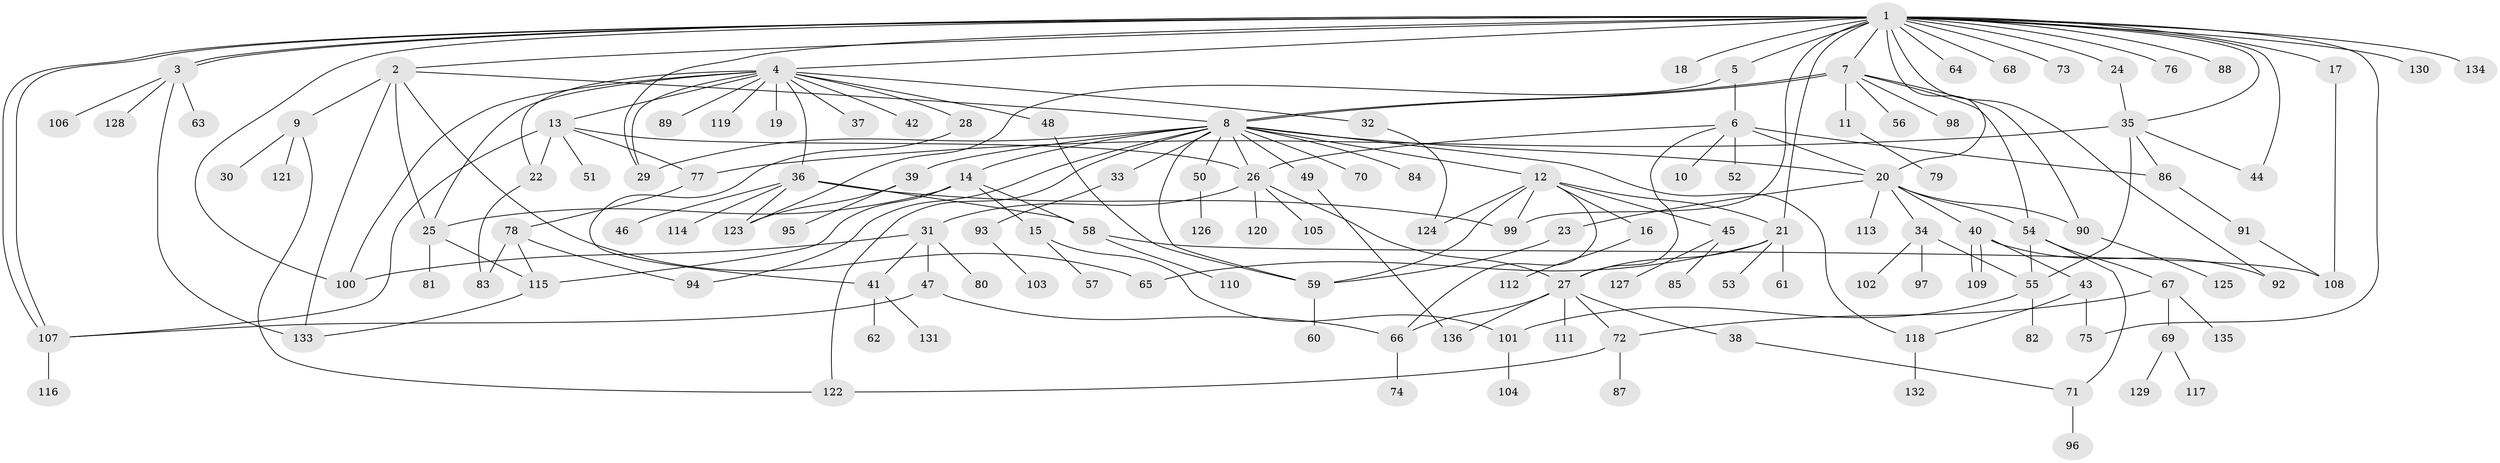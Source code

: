 // Generated by graph-tools (version 1.1) at 2025/49/03/09/25 03:49:54]
// undirected, 136 vertices, 194 edges
graph export_dot {
graph [start="1"]
  node [color=gray90,style=filled];
  1;
  2;
  3;
  4;
  5;
  6;
  7;
  8;
  9;
  10;
  11;
  12;
  13;
  14;
  15;
  16;
  17;
  18;
  19;
  20;
  21;
  22;
  23;
  24;
  25;
  26;
  27;
  28;
  29;
  30;
  31;
  32;
  33;
  34;
  35;
  36;
  37;
  38;
  39;
  40;
  41;
  42;
  43;
  44;
  45;
  46;
  47;
  48;
  49;
  50;
  51;
  52;
  53;
  54;
  55;
  56;
  57;
  58;
  59;
  60;
  61;
  62;
  63;
  64;
  65;
  66;
  67;
  68;
  69;
  70;
  71;
  72;
  73;
  74;
  75;
  76;
  77;
  78;
  79;
  80;
  81;
  82;
  83;
  84;
  85;
  86;
  87;
  88;
  89;
  90;
  91;
  92;
  93;
  94;
  95;
  96;
  97;
  98;
  99;
  100;
  101;
  102;
  103;
  104;
  105;
  106;
  107;
  108;
  109;
  110;
  111;
  112;
  113;
  114;
  115;
  116;
  117;
  118;
  119;
  120;
  121;
  122;
  123;
  124;
  125;
  126;
  127;
  128;
  129;
  130;
  131;
  132;
  133;
  134;
  135;
  136;
  1 -- 2;
  1 -- 3;
  1 -- 3;
  1 -- 4;
  1 -- 5;
  1 -- 7;
  1 -- 17;
  1 -- 18;
  1 -- 20;
  1 -- 21;
  1 -- 24;
  1 -- 29;
  1 -- 35;
  1 -- 44;
  1 -- 64;
  1 -- 68;
  1 -- 73;
  1 -- 75;
  1 -- 76;
  1 -- 88;
  1 -- 92;
  1 -- 99;
  1 -- 100;
  1 -- 107;
  1 -- 107;
  1 -- 130;
  1 -- 134;
  2 -- 8;
  2 -- 9;
  2 -- 25;
  2 -- 65;
  2 -- 133;
  3 -- 63;
  3 -- 106;
  3 -- 128;
  3 -- 133;
  4 -- 13;
  4 -- 19;
  4 -- 22;
  4 -- 25;
  4 -- 28;
  4 -- 29;
  4 -- 32;
  4 -- 36;
  4 -- 37;
  4 -- 42;
  4 -- 48;
  4 -- 89;
  4 -- 100;
  4 -- 119;
  5 -- 6;
  5 -- 123;
  6 -- 10;
  6 -- 20;
  6 -- 26;
  6 -- 27;
  6 -- 52;
  6 -- 86;
  7 -- 8;
  7 -- 8;
  7 -- 11;
  7 -- 54;
  7 -- 56;
  7 -- 90;
  7 -- 98;
  8 -- 12;
  8 -- 14;
  8 -- 20;
  8 -- 26;
  8 -- 29;
  8 -- 33;
  8 -- 39;
  8 -- 49;
  8 -- 50;
  8 -- 59;
  8 -- 70;
  8 -- 84;
  8 -- 94;
  8 -- 118;
  8 -- 122;
  9 -- 30;
  9 -- 121;
  9 -- 122;
  11 -- 79;
  12 -- 16;
  12 -- 21;
  12 -- 45;
  12 -- 59;
  12 -- 66;
  12 -- 99;
  12 -- 124;
  13 -- 22;
  13 -- 26;
  13 -- 51;
  13 -- 77;
  13 -- 107;
  14 -- 15;
  14 -- 25;
  14 -- 58;
  14 -- 115;
  15 -- 57;
  15 -- 101;
  16 -- 112;
  17 -- 108;
  20 -- 23;
  20 -- 34;
  20 -- 40;
  20 -- 54;
  20 -- 90;
  20 -- 113;
  21 -- 27;
  21 -- 53;
  21 -- 61;
  21 -- 65;
  22 -- 83;
  23 -- 59;
  24 -- 35;
  25 -- 81;
  25 -- 115;
  26 -- 27;
  26 -- 31;
  26 -- 105;
  26 -- 120;
  27 -- 38;
  27 -- 66;
  27 -- 72;
  27 -- 111;
  27 -- 136;
  28 -- 41;
  31 -- 41;
  31 -- 47;
  31 -- 80;
  31 -- 100;
  32 -- 124;
  33 -- 93;
  34 -- 55;
  34 -- 97;
  34 -- 102;
  35 -- 44;
  35 -- 55;
  35 -- 77;
  35 -- 86;
  36 -- 46;
  36 -- 58;
  36 -- 99;
  36 -- 114;
  36 -- 123;
  38 -- 71;
  39 -- 95;
  39 -- 123;
  40 -- 43;
  40 -- 92;
  40 -- 109;
  40 -- 109;
  41 -- 62;
  41 -- 131;
  43 -- 75;
  43 -- 118;
  45 -- 85;
  45 -- 127;
  47 -- 66;
  47 -- 107;
  48 -- 59;
  49 -- 136;
  50 -- 126;
  54 -- 55;
  54 -- 67;
  54 -- 71;
  55 -- 82;
  55 -- 101;
  58 -- 108;
  58 -- 110;
  59 -- 60;
  66 -- 74;
  67 -- 69;
  67 -- 72;
  67 -- 135;
  69 -- 117;
  69 -- 129;
  71 -- 96;
  72 -- 87;
  72 -- 122;
  77 -- 78;
  78 -- 83;
  78 -- 94;
  78 -- 115;
  86 -- 91;
  90 -- 125;
  91 -- 108;
  93 -- 103;
  101 -- 104;
  107 -- 116;
  115 -- 133;
  118 -- 132;
}
